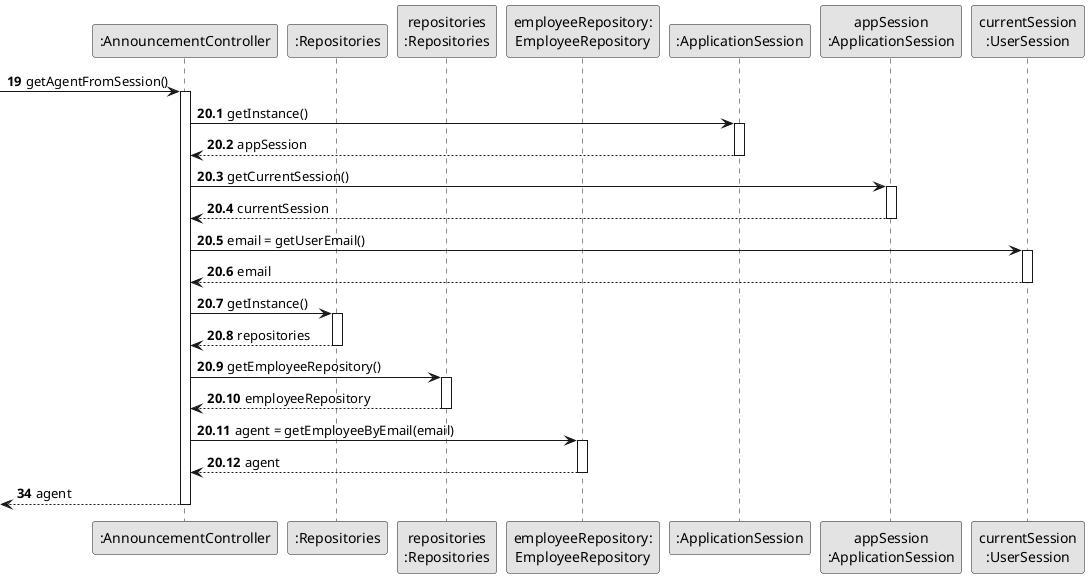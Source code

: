 @startuml
skinparam monochrome true
skinparam packageStyle rectangle
skinparam shadowing false

autonumber 33

'hide footbox
participant ":AnnouncementController" as CTRL
participant ":Repositories" as RepositorySingleton
participant "repositories\n:Repositories" as PLAT
participant ":ApplicationSession" as _APP
participant "employeeRepository:\nEmployeeRepository" as CLI
participant ":ApplicationSession" as _APP
participant "appSession\n:ApplicationSession" as APP
participant "currentSession\n:UserSession" as SESSION

  autonumber 19
     -> CTRL: getAgentFromSession()

    activate CTRL

    autonumber 20.1



                     CTRL -> _APP: getInstance()
                     activate _APP
                     _APP --> CTRL: appSession
                     deactivate _APP


                    CTRL -> APP: getCurrentSession()
                    activate APP

                    APP --> CTRL: currentSession
                    deactivate APP

                   CTRL -> SESSION: email = getUserEmail()
                   activate SESSION

                   SESSION --> CTRL: email
                   deactivate SESSION
                    CTRL -> RepositorySingleton : getInstance()
                    activate RepositorySingleton

                    RepositorySingleton --> CTRL: repositories
                    deactivate RepositorySingleton

                    CTRL -> PLAT : getEmployeeRepository()
                    activate PLAT

                    PLAT --> CTRL : employeeRepository
                     deactivate PLAT
                     CTRL -> CLI: agent = getEmployeeByEmail(email)
                     activate CLI

                     CLI --> CTRL : agent
                     deactivate CLI

                             autonumber 34

    <-- CTRL  : agent
    deactivate CTRL


    deactivate CTRL


@enduml